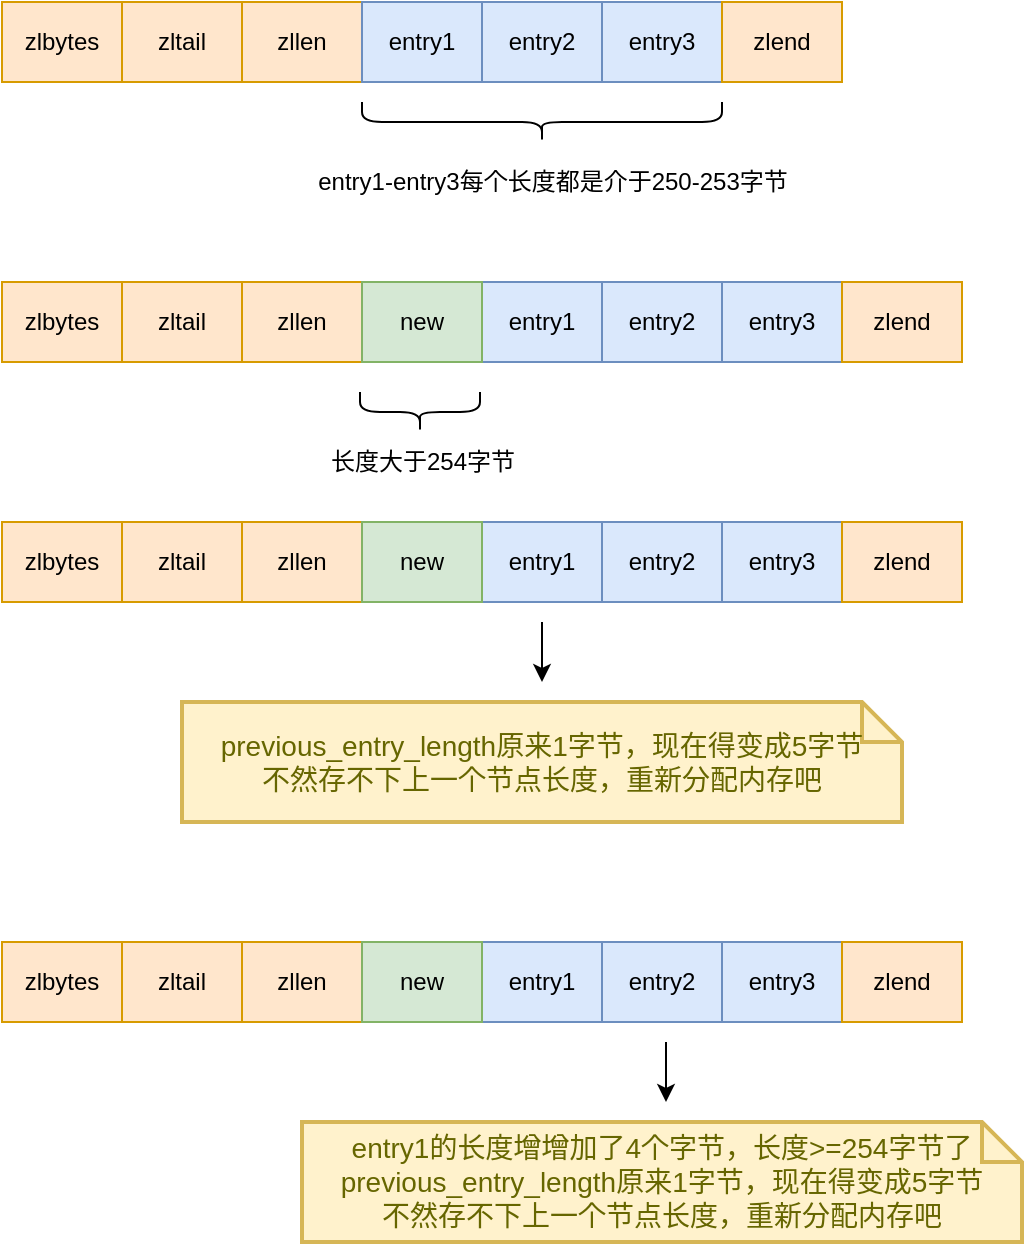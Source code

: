 <mxfile version="15.4.0" type="device"><diagram id="A1NACkFqQqdEwgq2YLf3" name="第 1 页"><mxGraphModel dx="946" dy="623" grid="1" gridSize="10" guides="1" tooltips="1" connect="1" arrows="1" fold="1" page="1" pageScale="1" pageWidth="827" pageHeight="1169" math="0" shadow="0"><root><mxCell id="0"/><mxCell id="1" parent="0"/><mxCell id="csyl3EUFhRNQ-9Dang3K-1" value="&lt;span&gt;zlbytes&lt;/span&gt;" style="rounded=0;whiteSpace=wrap;html=1;fillColor=#ffe6cc;strokeColor=#d79b00;" vertex="1" parent="1"><mxGeometry x="70" y="480" width="60" height="40" as="geometry"/></mxCell><mxCell id="csyl3EUFhRNQ-9Dang3K-2" value="&lt;span&gt;zltail&lt;/span&gt;" style="rounded=0;whiteSpace=wrap;html=1;fillColor=#ffe6cc;strokeColor=#d79b00;" vertex="1" parent="1"><mxGeometry x="130" y="480" width="60" height="40" as="geometry"/></mxCell><mxCell id="csyl3EUFhRNQ-9Dang3K-3" value="&lt;span&gt;zllen&lt;/span&gt;" style="rounded=0;whiteSpace=wrap;html=1;fillColor=#ffe6cc;strokeColor=#d79b00;" vertex="1" parent="1"><mxGeometry x="190" y="480" width="60" height="40" as="geometry"/></mxCell><mxCell id="csyl3EUFhRNQ-9Dang3K-4" value="&lt;span&gt;entry1&lt;/span&gt;" style="rounded=0;whiteSpace=wrap;html=1;fillColor=#dae8fc;strokeColor=#6c8ebf;" vertex="1" parent="1"><mxGeometry x="250" y="480" width="60" height="40" as="geometry"/></mxCell><mxCell id="csyl3EUFhRNQ-9Dang3K-5" value="&lt;span&gt;entry2&lt;/span&gt;" style="rounded=0;whiteSpace=wrap;html=1;fillColor=#dae8fc;strokeColor=#6c8ebf;" vertex="1" parent="1"><mxGeometry x="310" y="480" width="60" height="40" as="geometry"/></mxCell><mxCell id="csyl3EUFhRNQ-9Dang3K-6" value="entry3" style="rounded=0;whiteSpace=wrap;html=1;fillColor=#dae8fc;strokeColor=#6c8ebf;" vertex="1" parent="1"><mxGeometry x="370" y="480" width="60" height="40" as="geometry"/></mxCell><mxCell id="csyl3EUFhRNQ-9Dang3K-7" value="&lt;span&gt;zlend&lt;/span&gt;" style="rounded=0;whiteSpace=wrap;html=1;fillColor=#ffe6cc;strokeColor=#d79b00;" vertex="1" parent="1"><mxGeometry x="430" y="480" width="60" height="40" as="geometry"/></mxCell><mxCell id="csyl3EUFhRNQ-9Dang3K-8" value="&lt;span&gt;zlbytes&lt;/span&gt;" style="rounded=0;whiteSpace=wrap;html=1;fillColor=#ffe6cc;strokeColor=#d79b00;" vertex="1" parent="1"><mxGeometry x="70" y="620" width="60" height="40" as="geometry"/></mxCell><mxCell id="csyl3EUFhRNQ-9Dang3K-9" value="&lt;span&gt;zltail&lt;/span&gt;" style="rounded=0;whiteSpace=wrap;html=1;fillColor=#ffe6cc;strokeColor=#d79b00;" vertex="1" parent="1"><mxGeometry x="130" y="620" width="60" height="40" as="geometry"/></mxCell><mxCell id="csyl3EUFhRNQ-9Dang3K-10" value="&lt;span&gt;zllen&lt;/span&gt;" style="rounded=0;whiteSpace=wrap;html=1;fillColor=#ffe6cc;strokeColor=#d79b00;" vertex="1" parent="1"><mxGeometry x="190" y="620" width="60" height="40" as="geometry"/></mxCell><mxCell id="csyl3EUFhRNQ-9Dang3K-11" value="&lt;span&gt;entry1&lt;/span&gt;" style="rounded=0;whiteSpace=wrap;html=1;fillColor=#dae8fc;strokeColor=#6c8ebf;" vertex="1" parent="1"><mxGeometry x="310" y="620" width="60" height="40" as="geometry"/></mxCell><mxCell id="csyl3EUFhRNQ-9Dang3K-12" value="&lt;span&gt;entry2&lt;/span&gt;" style="rounded=0;whiteSpace=wrap;html=1;fillColor=#dae8fc;strokeColor=#6c8ebf;" vertex="1" parent="1"><mxGeometry x="370" y="620" width="60" height="40" as="geometry"/></mxCell><mxCell id="csyl3EUFhRNQ-9Dang3K-13" value="entry3" style="rounded=0;whiteSpace=wrap;html=1;fillColor=#dae8fc;strokeColor=#6c8ebf;" vertex="1" parent="1"><mxGeometry x="430" y="620" width="60" height="40" as="geometry"/></mxCell><mxCell id="csyl3EUFhRNQ-9Dang3K-14" value="&lt;span&gt;zlend&lt;/span&gt;" style="rounded=0;whiteSpace=wrap;html=1;fillColor=#ffe6cc;strokeColor=#d79b00;" vertex="1" parent="1"><mxGeometry x="490" y="620" width="60" height="40" as="geometry"/></mxCell><mxCell id="csyl3EUFhRNQ-9Dang3K-15" value="new" style="rounded=0;whiteSpace=wrap;html=1;fillColor=#d5e8d4;strokeColor=#82b366;" vertex="1" parent="1"><mxGeometry x="250" y="620" width="60" height="40" as="geometry"/></mxCell><mxCell id="csyl3EUFhRNQ-9Dang3K-19" value="" style="shape=curlyBracket;whiteSpace=wrap;html=1;rounded=1;rotation=-90;" vertex="1" parent="1"><mxGeometry x="269" y="655" width="20" height="60" as="geometry"/></mxCell><mxCell id="csyl3EUFhRNQ-9Dang3K-20" value="长度大于254字节" style="text;html=1;align=center;verticalAlign=middle;resizable=0;points=[];autosize=1;strokeColor=none;fillColor=none;" vertex="1" parent="1"><mxGeometry x="225" y="700" width="110" height="20" as="geometry"/></mxCell><mxCell id="csyl3EUFhRNQ-9Dang3K-22" value="" style="shape=curlyBracket;whiteSpace=wrap;html=1;rounded=1;rotation=-90;" vertex="1" parent="1"><mxGeometry x="330" y="450" width="20" height="180" as="geometry"/></mxCell><mxCell id="csyl3EUFhRNQ-9Dang3K-23" value="entry1-entry3每个长度都是介于250-253字节" style="text;html=1;align=center;verticalAlign=middle;resizable=0;points=[];autosize=1;strokeColor=none;fillColor=none;" vertex="1" parent="1"><mxGeometry x="220" y="560" width="250" height="20" as="geometry"/></mxCell><mxCell id="csyl3EUFhRNQ-9Dang3K-30" value="&lt;span&gt;zlbytes&lt;/span&gt;" style="rounded=0;whiteSpace=wrap;html=1;fillColor=#ffe6cc;strokeColor=#d79b00;" vertex="1" parent="1"><mxGeometry x="70" y="740" width="60" height="40" as="geometry"/></mxCell><mxCell id="csyl3EUFhRNQ-9Dang3K-31" value="&lt;span&gt;zltail&lt;/span&gt;" style="rounded=0;whiteSpace=wrap;html=1;fillColor=#ffe6cc;strokeColor=#d79b00;" vertex="1" parent="1"><mxGeometry x="130" y="740" width="60" height="40" as="geometry"/></mxCell><mxCell id="csyl3EUFhRNQ-9Dang3K-32" value="&lt;span&gt;zllen&lt;/span&gt;" style="rounded=0;whiteSpace=wrap;html=1;fillColor=#ffe6cc;strokeColor=#d79b00;" vertex="1" parent="1"><mxGeometry x="190" y="740" width="60" height="40" as="geometry"/></mxCell><mxCell id="csyl3EUFhRNQ-9Dang3K-33" value="&lt;span&gt;entry1&lt;/span&gt;" style="rounded=0;whiteSpace=wrap;html=1;fillColor=#dae8fc;strokeColor=#6c8ebf;" vertex="1" parent="1"><mxGeometry x="310" y="740" width="60" height="40" as="geometry"/></mxCell><mxCell id="csyl3EUFhRNQ-9Dang3K-34" value="&lt;span&gt;entry2&lt;/span&gt;" style="rounded=0;whiteSpace=wrap;html=1;fillColor=#dae8fc;strokeColor=#6c8ebf;" vertex="1" parent="1"><mxGeometry x="370" y="740" width="60" height="40" as="geometry"/></mxCell><mxCell id="csyl3EUFhRNQ-9Dang3K-35" value="entry3" style="rounded=0;whiteSpace=wrap;html=1;fillColor=#dae8fc;strokeColor=#6c8ebf;" vertex="1" parent="1"><mxGeometry x="430" y="740" width="60" height="40" as="geometry"/></mxCell><mxCell id="csyl3EUFhRNQ-9Dang3K-36" value="&lt;span&gt;zlend&lt;/span&gt;" style="rounded=0;whiteSpace=wrap;html=1;fillColor=#ffe6cc;strokeColor=#d79b00;" vertex="1" parent="1"><mxGeometry x="490" y="740" width="60" height="40" as="geometry"/></mxCell><mxCell id="csyl3EUFhRNQ-9Dang3K-37" value="new" style="rounded=0;whiteSpace=wrap;html=1;fillColor=#d5e8d4;strokeColor=#82b366;" vertex="1" parent="1"><mxGeometry x="250" y="740" width="60" height="40" as="geometry"/></mxCell><mxCell id="csyl3EUFhRNQ-9Dang3K-41" style="edgeStyle=orthogonalEdgeStyle;rounded=0;orthogonalLoop=1;jettySize=auto;html=1;exitX=0.5;exitY=1;exitDx=0;exitDy=0;" edge="1" parent="1"><mxGeometry relative="1" as="geometry"><mxPoint x="340" y="790" as="sourcePoint"/><mxPoint x="340" y="820" as="targetPoint"/><Array as="points"><mxPoint x="340" y="790"/></Array></mxGeometry></mxCell><mxCell id="csyl3EUFhRNQ-9Dang3K-44" value="&lt;span style=&quot;text-align: left&quot;&gt;previous_entry_length原来1字节，现在得变成5字节&lt;br&gt;不然存不下上一个节点长度，重新分配内存吧&lt;br&gt;&lt;/span&gt;" style="shape=note;strokeWidth=2;fontSize=14;size=20;whiteSpace=wrap;html=1;fillColor=#fff2cc;strokeColor=#d6b656;fontColor=#666600;" vertex="1" parent="1"><mxGeometry x="160" y="830" width="360" height="60" as="geometry"/></mxCell><mxCell id="csyl3EUFhRNQ-9Dang3K-45" value="&lt;span&gt;zlbytes&lt;/span&gt;" style="rounded=0;whiteSpace=wrap;html=1;fillColor=#ffe6cc;strokeColor=#d79b00;" vertex="1" parent="1"><mxGeometry x="70" y="950" width="60" height="40" as="geometry"/></mxCell><mxCell id="csyl3EUFhRNQ-9Dang3K-46" value="&lt;span&gt;zltail&lt;/span&gt;" style="rounded=0;whiteSpace=wrap;html=1;fillColor=#ffe6cc;strokeColor=#d79b00;" vertex="1" parent="1"><mxGeometry x="130" y="950" width="60" height="40" as="geometry"/></mxCell><mxCell id="csyl3EUFhRNQ-9Dang3K-47" value="&lt;span&gt;zllen&lt;/span&gt;" style="rounded=0;whiteSpace=wrap;html=1;fillColor=#ffe6cc;strokeColor=#d79b00;" vertex="1" parent="1"><mxGeometry x="190" y="950" width="60" height="40" as="geometry"/></mxCell><mxCell id="csyl3EUFhRNQ-9Dang3K-48" value="&lt;span&gt;entry1&lt;/span&gt;" style="rounded=0;whiteSpace=wrap;html=1;fillColor=#dae8fc;strokeColor=#6c8ebf;" vertex="1" parent="1"><mxGeometry x="310" y="950" width="60" height="40" as="geometry"/></mxCell><mxCell id="csyl3EUFhRNQ-9Dang3K-49" value="&lt;span&gt;entry2&lt;/span&gt;" style="rounded=0;whiteSpace=wrap;html=1;fillColor=#dae8fc;strokeColor=#6c8ebf;" vertex="1" parent="1"><mxGeometry x="370" y="950" width="60" height="40" as="geometry"/></mxCell><mxCell id="csyl3EUFhRNQ-9Dang3K-50" value="entry3" style="rounded=0;whiteSpace=wrap;html=1;fillColor=#dae8fc;strokeColor=#6c8ebf;" vertex="1" parent="1"><mxGeometry x="430" y="950" width="60" height="40" as="geometry"/></mxCell><mxCell id="csyl3EUFhRNQ-9Dang3K-51" value="&lt;span&gt;zlend&lt;/span&gt;" style="rounded=0;whiteSpace=wrap;html=1;fillColor=#ffe6cc;strokeColor=#d79b00;" vertex="1" parent="1"><mxGeometry x="490" y="950" width="60" height="40" as="geometry"/></mxCell><mxCell id="csyl3EUFhRNQ-9Dang3K-52" value="new" style="rounded=0;whiteSpace=wrap;html=1;fillColor=#d5e8d4;strokeColor=#82b366;" vertex="1" parent="1"><mxGeometry x="250" y="950" width="60" height="40" as="geometry"/></mxCell><mxCell id="csyl3EUFhRNQ-9Dang3K-53" style="edgeStyle=orthogonalEdgeStyle;rounded=0;orthogonalLoop=1;jettySize=auto;html=1;exitX=0.5;exitY=1;exitDx=0;exitDy=0;" edge="1" parent="1"><mxGeometry relative="1" as="geometry"><mxPoint x="402" y="1000" as="sourcePoint"/><mxPoint x="402" y="1030" as="targetPoint"/><Array as="points"><mxPoint x="402" y="1000"/></Array></mxGeometry></mxCell><mxCell id="csyl3EUFhRNQ-9Dang3K-54" value="&lt;span style=&quot;text-align: left&quot;&gt;entry1的长度增增加了4个字节，长度&amp;gt;=254字节了&lt;br&gt;previous_entry_length原来1字节，现在得变成5字节&lt;br&gt;不然存不下上一个节点长度，重新分配内存吧&lt;br&gt;&lt;/span&gt;" style="shape=note;strokeWidth=2;fontSize=14;size=20;whiteSpace=wrap;html=1;fillColor=#fff2cc;strokeColor=#d6b656;fontColor=#666600;" vertex="1" parent="1"><mxGeometry x="220" y="1040" width="360" height="60" as="geometry"/></mxCell></root></mxGraphModel></diagram></mxfile>